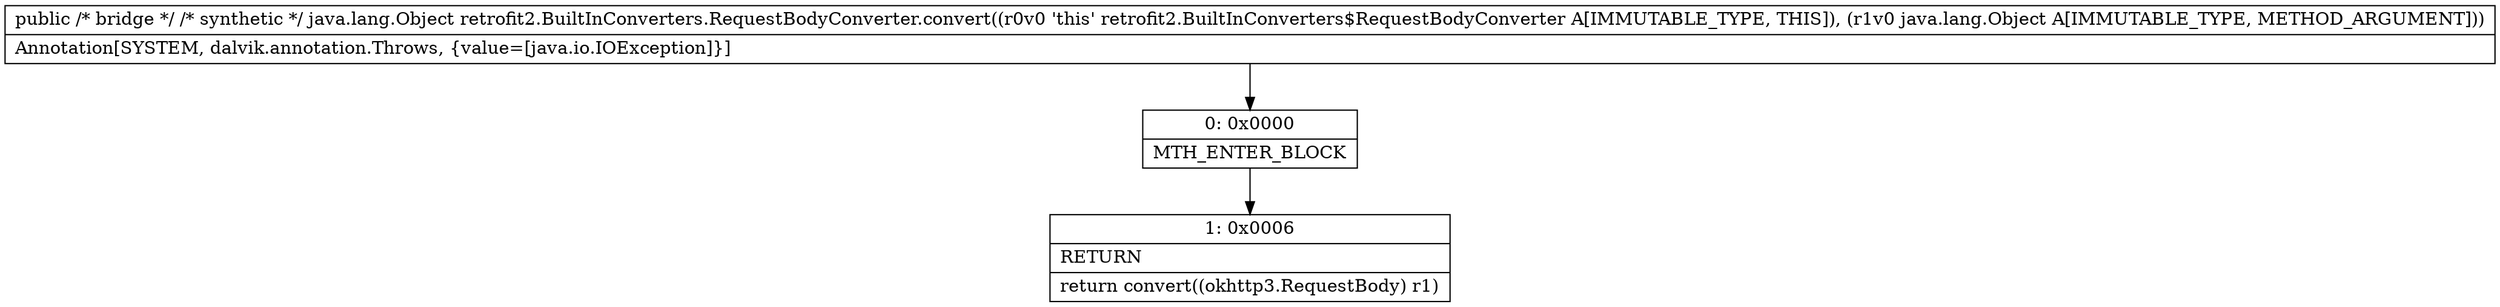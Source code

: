 digraph "CFG forretrofit2.BuiltInConverters.RequestBodyConverter.convert(Ljava\/lang\/Object;)Ljava\/lang\/Object;" {
Node_0 [shape=record,label="{0\:\ 0x0000|MTH_ENTER_BLOCK\l}"];
Node_1 [shape=record,label="{1\:\ 0x0006|RETURN\l|return convert((okhttp3.RequestBody) r1)\l}"];
MethodNode[shape=record,label="{public \/* bridge *\/ \/* synthetic *\/ java.lang.Object retrofit2.BuiltInConverters.RequestBodyConverter.convert((r0v0 'this' retrofit2.BuiltInConverters$RequestBodyConverter A[IMMUTABLE_TYPE, THIS]), (r1v0 java.lang.Object A[IMMUTABLE_TYPE, METHOD_ARGUMENT]))  | Annotation[SYSTEM, dalvik.annotation.Throws, \{value=[java.io.IOException]\}]\l}"];
MethodNode -> Node_0;
Node_0 -> Node_1;
}


